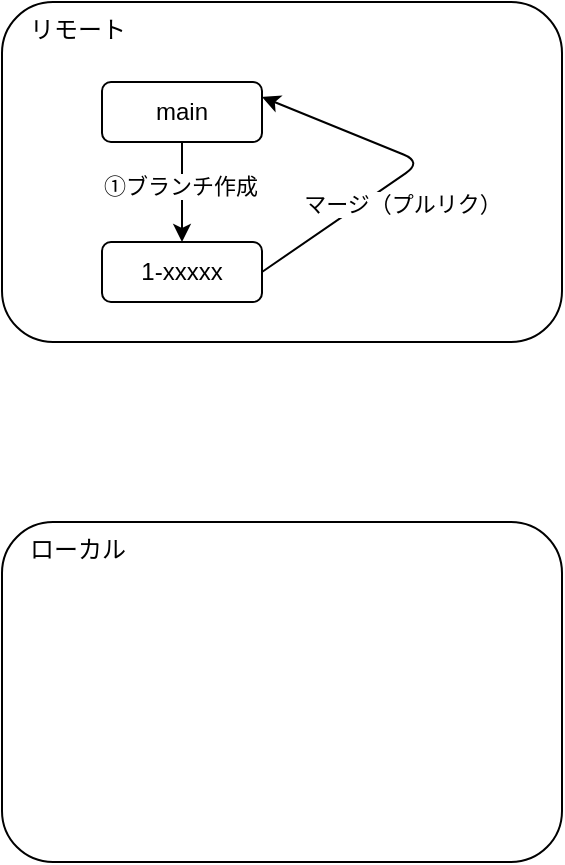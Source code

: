 <mxfile>
    <diagram id="NVzgLQrJ79eKUOA7lshY" name="ページ1">
        <mxGraphModel dx="572" dy="600" grid="1" gridSize="10" guides="1" tooltips="1" connect="1" arrows="1" fold="1" page="1" pageScale="1" pageWidth="1169" pageHeight="827" math="0" shadow="0">
            <root>
                <mxCell id="0"/>
                <mxCell id="1" parent="0"/>
                <mxCell id="8" value="　リモート" style="rounded=1;whiteSpace=wrap;html=1;align=left;verticalAlign=top;" vertex="1" parent="1">
                    <mxGeometry x="20" y="10" width="280" height="170" as="geometry"/>
                </mxCell>
                <mxCell id="2" value="main" style="rounded=1;whiteSpace=wrap;html=1;" vertex="1" parent="1">
                    <mxGeometry x="70" y="50" width="80" height="30" as="geometry"/>
                </mxCell>
                <mxCell id="3" value="1-xxxxx" style="rounded=1;whiteSpace=wrap;html=1;" vertex="1" parent="1">
                    <mxGeometry x="70" y="130" width="80" height="30" as="geometry"/>
                </mxCell>
                <mxCell id="4" value="" style="endArrow=classic;html=1;exitX=0.5;exitY=1;exitDx=0;exitDy=0;entryX=0.5;entryY=0;entryDx=0;entryDy=0;" edge="1" parent="1" source="2" target="3">
                    <mxGeometry width="50" height="50" relative="1" as="geometry">
                        <mxPoint x="370" y="330" as="sourcePoint"/>
                        <mxPoint x="420" y="280" as="targetPoint"/>
                    </mxGeometry>
                </mxCell>
                <mxCell id="6" value="①ブランチ作成" style="edgeLabel;html=1;align=center;verticalAlign=middle;resizable=0;points=[];" vertex="1" connectable="0" parent="4">
                    <mxGeometry x="0.267" y="-1" relative="1" as="geometry">
                        <mxPoint y="-10" as="offset"/>
                    </mxGeometry>
                </mxCell>
                <mxCell id="5" value="" style="endArrow=classic;html=1;exitX=1;exitY=0.5;exitDx=0;exitDy=0;entryX=1;entryY=0.25;entryDx=0;entryDy=0;" edge="1" parent="1" source="3" target="2">
                    <mxGeometry width="50" height="50" relative="1" as="geometry">
                        <mxPoint x="370" y="330" as="sourcePoint"/>
                        <mxPoint x="420" y="280" as="targetPoint"/>
                        <Array as="points">
                            <mxPoint x="230" y="90"/>
                        </Array>
                    </mxGeometry>
                </mxCell>
                <mxCell id="7" value="マージ（プルリク）" style="edgeLabel;html=1;align=center;verticalAlign=middle;resizable=0;points=[];" vertex="1" connectable="0" parent="5">
                    <mxGeometry x="-0.377" y="-2" relative="1" as="geometry">
                        <mxPoint x="22" y="-4" as="offset"/>
                    </mxGeometry>
                </mxCell>
                <mxCell id="10" value="　ローカル" style="rounded=1;whiteSpace=wrap;html=1;align=left;verticalAlign=top;" vertex="1" parent="1">
                    <mxGeometry x="20" y="270" width="280" height="170" as="geometry"/>
                </mxCell>
            </root>
        </mxGraphModel>
    </diagram>
</mxfile>